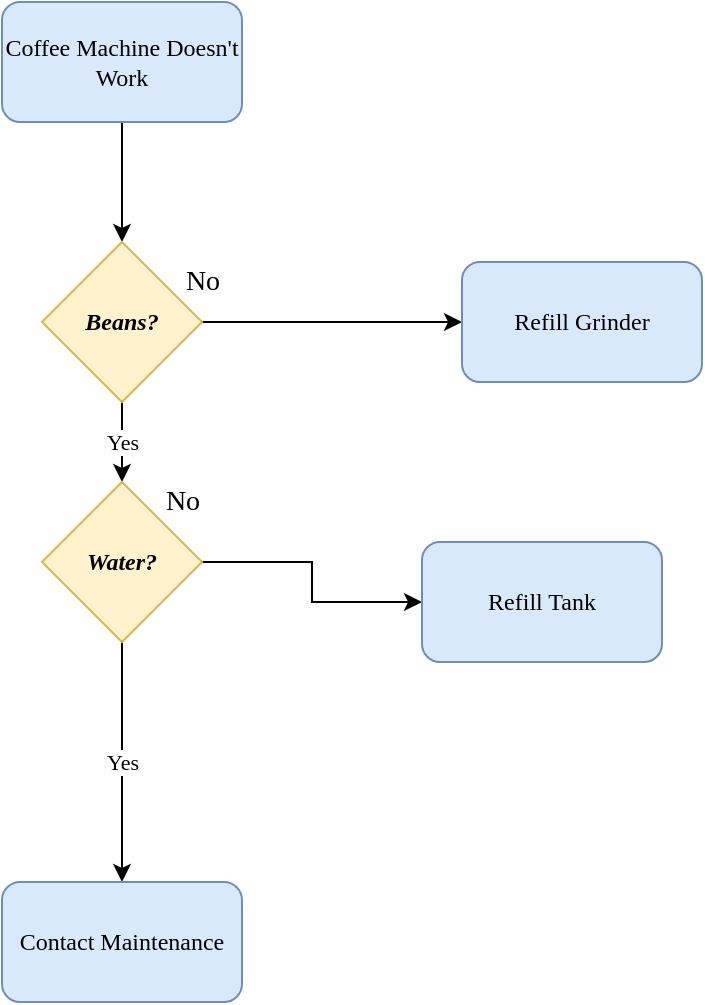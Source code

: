 <mxfile version="20.3.0" type="device"><diagram id="ufd1dbwfffX0FWbMJ3nq" name="Page-1"><mxGraphModel dx="1221" dy="613" grid="1" gridSize="10" guides="1" tooltips="1" connect="1" arrows="1" fold="1" page="1" pageScale="1" pageWidth="850" pageHeight="1100" math="0" shadow="0"><root><mxCell id="0"/><mxCell id="1" parent="0"/><mxCell id="0ZOG6lOFgGZ1g9c1CA5Y-21" style="edgeStyle=orthogonalEdgeStyle;rounded=0;orthogonalLoop=1;jettySize=auto;html=1;fontFamily=Georgia;" edge="1" parent="1" source="0ZOG6lOFgGZ1g9c1CA5Y-11" target="0ZOG6lOFgGZ1g9c1CA5Y-12"><mxGeometry relative="1" as="geometry"/></mxCell><mxCell id="0ZOG6lOFgGZ1g9c1CA5Y-11" value="Coffee Machine Doesn't Work&lt;br&gt;" style="rounded=1;whiteSpace=wrap;html=1;fillColor=#dae8fc;strokeColor=#6c8ebf;fontFamily=Georgia;" vertex="1" parent="1"><mxGeometry x="340" y="290" width="120" height="60" as="geometry"/></mxCell><mxCell id="0ZOG6lOFgGZ1g9c1CA5Y-17" value="No" style="edgeStyle=orthogonalEdgeStyle;rounded=0;orthogonalLoop=1;jettySize=auto;html=1;entryX=0;entryY=0.5;entryDx=0;entryDy=0;fontFamily=Georgia;fontSize=14;" edge="1" parent="1" source="0ZOG6lOFgGZ1g9c1CA5Y-12" target="0ZOG6lOFgGZ1g9c1CA5Y-15"><mxGeometry x="-1" y="20" relative="1" as="geometry"><mxPoint as="offset"/></mxGeometry></mxCell><mxCell id="0ZOG6lOFgGZ1g9c1CA5Y-18" value="Yes" style="edgeStyle=orthogonalEdgeStyle;rounded=0;orthogonalLoop=1;jettySize=auto;html=1;fontFamily=Georgia;" edge="1" parent="1" source="0ZOG6lOFgGZ1g9c1CA5Y-12" target="0ZOG6lOFgGZ1g9c1CA5Y-13"><mxGeometry relative="1" as="geometry"/></mxCell><mxCell id="0ZOG6lOFgGZ1g9c1CA5Y-12" value="Beans?" style="rhombus;whiteSpace=wrap;html=1;fillColor=#fff2cc;strokeColor=#d6b656;fontStyle=3;fontFamily=Georgia;" vertex="1" parent="1"><mxGeometry x="360" y="410" width="80" height="80" as="geometry"/></mxCell><mxCell id="0ZOG6lOFgGZ1g9c1CA5Y-19" value="Yes&lt;br&gt;" style="edgeStyle=orthogonalEdgeStyle;rounded=0;orthogonalLoop=1;jettySize=auto;html=1;fontFamily=Georgia;" edge="1" parent="1" source="0ZOG6lOFgGZ1g9c1CA5Y-13" target="0ZOG6lOFgGZ1g9c1CA5Y-14"><mxGeometry relative="1" as="geometry"/></mxCell><mxCell id="0ZOG6lOFgGZ1g9c1CA5Y-20" value="No" style="edgeStyle=orthogonalEdgeStyle;rounded=0;orthogonalLoop=1;jettySize=auto;html=1;fontSize=14;fontFamily=Georgia;" edge="1" parent="1" source="0ZOG6lOFgGZ1g9c1CA5Y-13" target="0ZOG6lOFgGZ1g9c1CA5Y-16"><mxGeometry x="-1" y="32" relative="1" as="geometry"><mxPoint x="-10" y="2" as="offset"/></mxGeometry></mxCell><mxCell id="0ZOG6lOFgGZ1g9c1CA5Y-13" value="Water?" style="rhombus;whiteSpace=wrap;html=1;fillColor=#fff2cc;strokeColor=#d6b656;fontStyle=3;fontFamily=Georgia;" vertex="1" parent="1"><mxGeometry x="360" y="530" width="80" height="80" as="geometry"/></mxCell><mxCell id="0ZOG6lOFgGZ1g9c1CA5Y-14" value="Contact Maintenance" style="rounded=1;whiteSpace=wrap;html=1;fillColor=#dae8fc;strokeColor=#6c8ebf;fontFamily=Georgia;" vertex="1" parent="1"><mxGeometry x="340" y="730" width="120" height="60" as="geometry"/></mxCell><mxCell id="0ZOG6lOFgGZ1g9c1CA5Y-15" value="Refill Grinder" style="rounded=1;whiteSpace=wrap;html=1;fillColor=#dae8fc;strokeColor=#6c8ebf;fontFamily=Georgia;" vertex="1" parent="1"><mxGeometry x="570" y="420" width="120" height="60" as="geometry"/></mxCell><mxCell id="0ZOG6lOFgGZ1g9c1CA5Y-16" value="Refill Tank" style="rounded=1;whiteSpace=wrap;html=1;fillColor=#dae8fc;strokeColor=#6c8ebf;fontFamily=Georgia;" vertex="1" parent="1"><mxGeometry x="550" y="560" width="120" height="60" as="geometry"/></mxCell></root></mxGraphModel></diagram></mxfile>